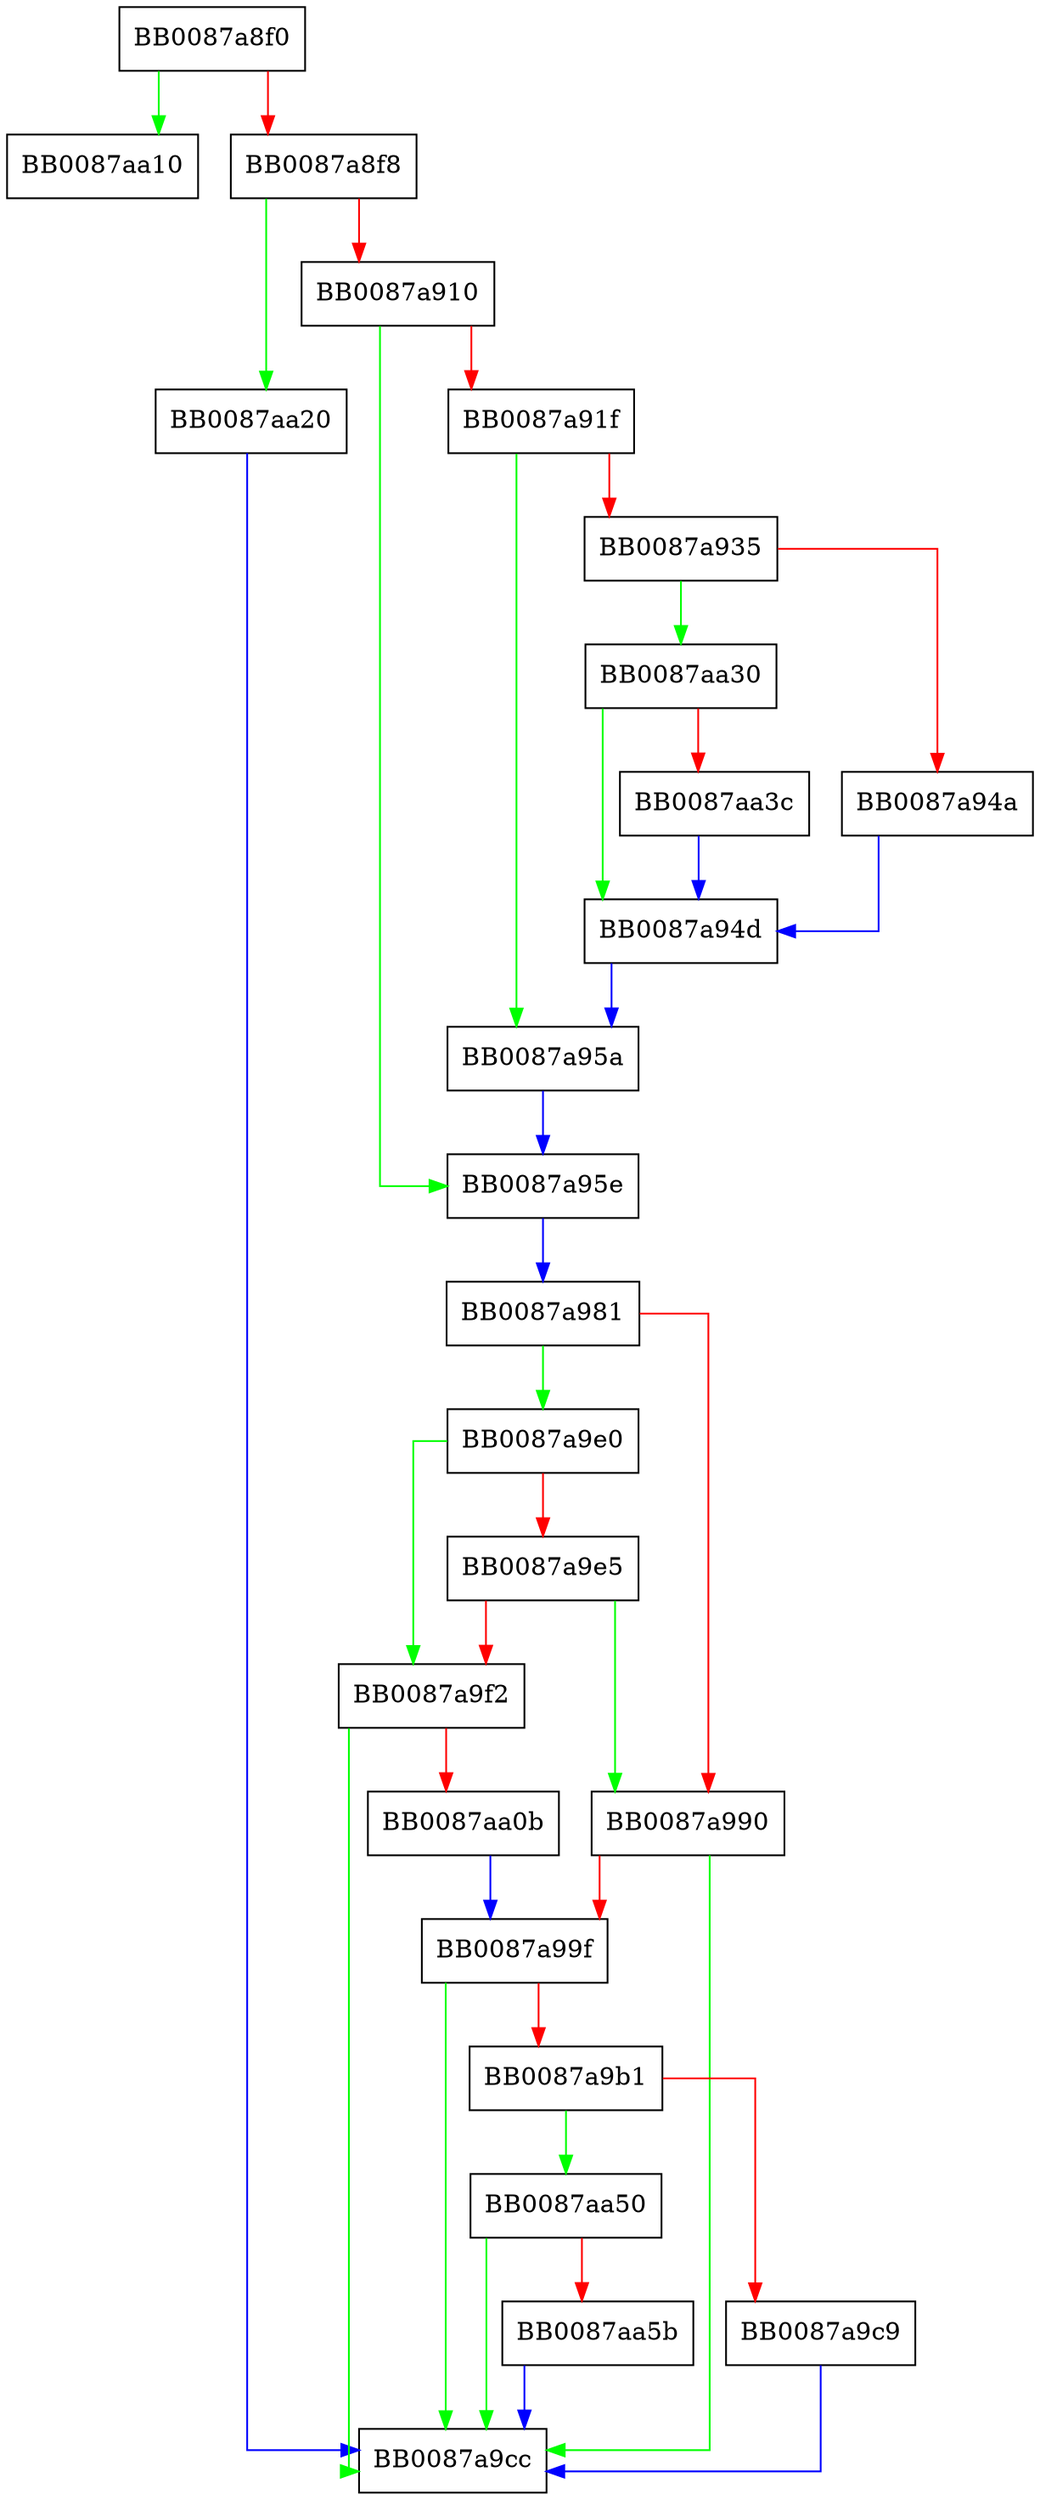 digraph fgets {
  node [shape="box"];
  graph [splines=ortho];
  BB0087a8f0 -> BB0087aa10 [color="green"];
  BB0087a8f0 -> BB0087a8f8 [color="red"];
  BB0087a8f8 -> BB0087aa20 [color="green"];
  BB0087a8f8 -> BB0087a910 [color="red"];
  BB0087a910 -> BB0087a95e [color="green"];
  BB0087a910 -> BB0087a91f [color="red"];
  BB0087a91f -> BB0087a95a [color="green"];
  BB0087a91f -> BB0087a935 [color="red"];
  BB0087a935 -> BB0087aa30 [color="green"];
  BB0087a935 -> BB0087a94a [color="red"];
  BB0087a94a -> BB0087a94d [color="blue"];
  BB0087a94d -> BB0087a95a [color="blue"];
  BB0087a95a -> BB0087a95e [color="blue"];
  BB0087a95e -> BB0087a981 [color="blue"];
  BB0087a981 -> BB0087a9e0 [color="green"];
  BB0087a981 -> BB0087a990 [color="red"];
  BB0087a990 -> BB0087a9cc [color="green"];
  BB0087a990 -> BB0087a99f [color="red"];
  BB0087a99f -> BB0087a9cc [color="green"];
  BB0087a99f -> BB0087a9b1 [color="red"];
  BB0087a9b1 -> BB0087aa50 [color="green"];
  BB0087a9b1 -> BB0087a9c9 [color="red"];
  BB0087a9c9 -> BB0087a9cc [color="blue"];
  BB0087a9e0 -> BB0087a9f2 [color="green"];
  BB0087a9e0 -> BB0087a9e5 [color="red"];
  BB0087a9e5 -> BB0087a990 [color="green"];
  BB0087a9e5 -> BB0087a9f2 [color="red"];
  BB0087a9f2 -> BB0087a9cc [color="green"];
  BB0087a9f2 -> BB0087aa0b [color="red"];
  BB0087aa0b -> BB0087a99f [color="blue"];
  BB0087aa20 -> BB0087a9cc [color="blue"];
  BB0087aa30 -> BB0087a94d [color="green"];
  BB0087aa30 -> BB0087aa3c [color="red"];
  BB0087aa3c -> BB0087a94d [color="blue"];
  BB0087aa50 -> BB0087a9cc [color="green"];
  BB0087aa50 -> BB0087aa5b [color="red"];
  BB0087aa5b -> BB0087a9cc [color="blue"];
}